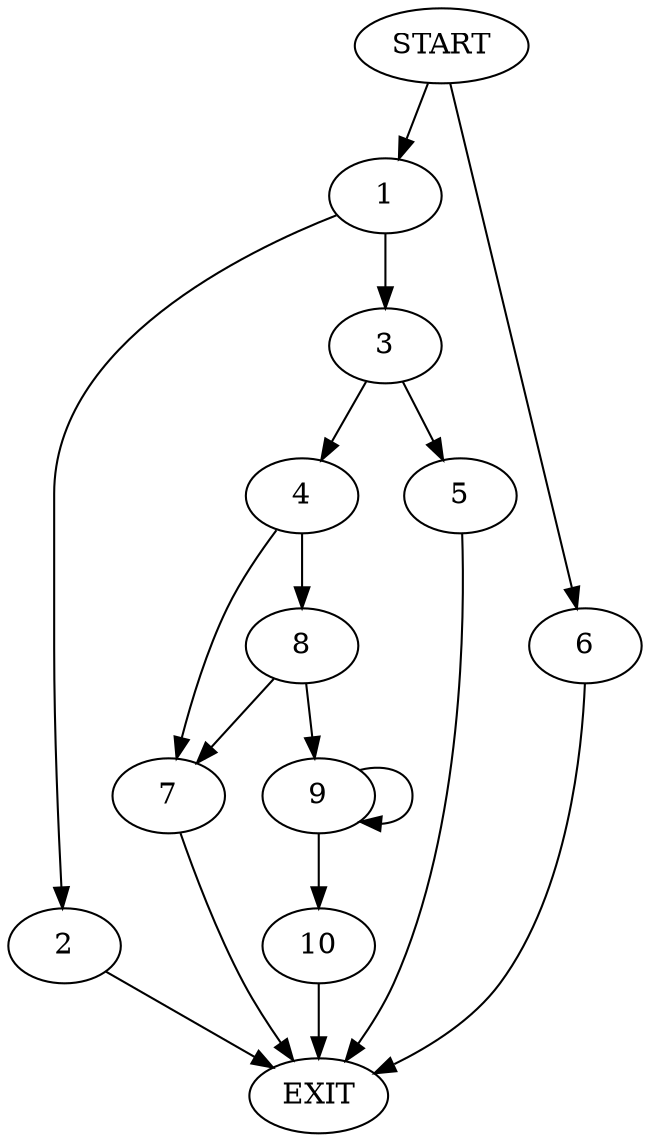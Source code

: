 digraph {
0 [label="START"]
11 [label="EXIT"]
0 -> 1
1 -> 2
1 -> 3
3 -> 4
3 -> 5
2 -> 11
0 -> 6
6 -> 11
5 -> 11
4 -> 7
4 -> 8
8 -> 9
8 -> 7
7 -> 11
9 -> 10
9 -> 9
10 -> 11
}

